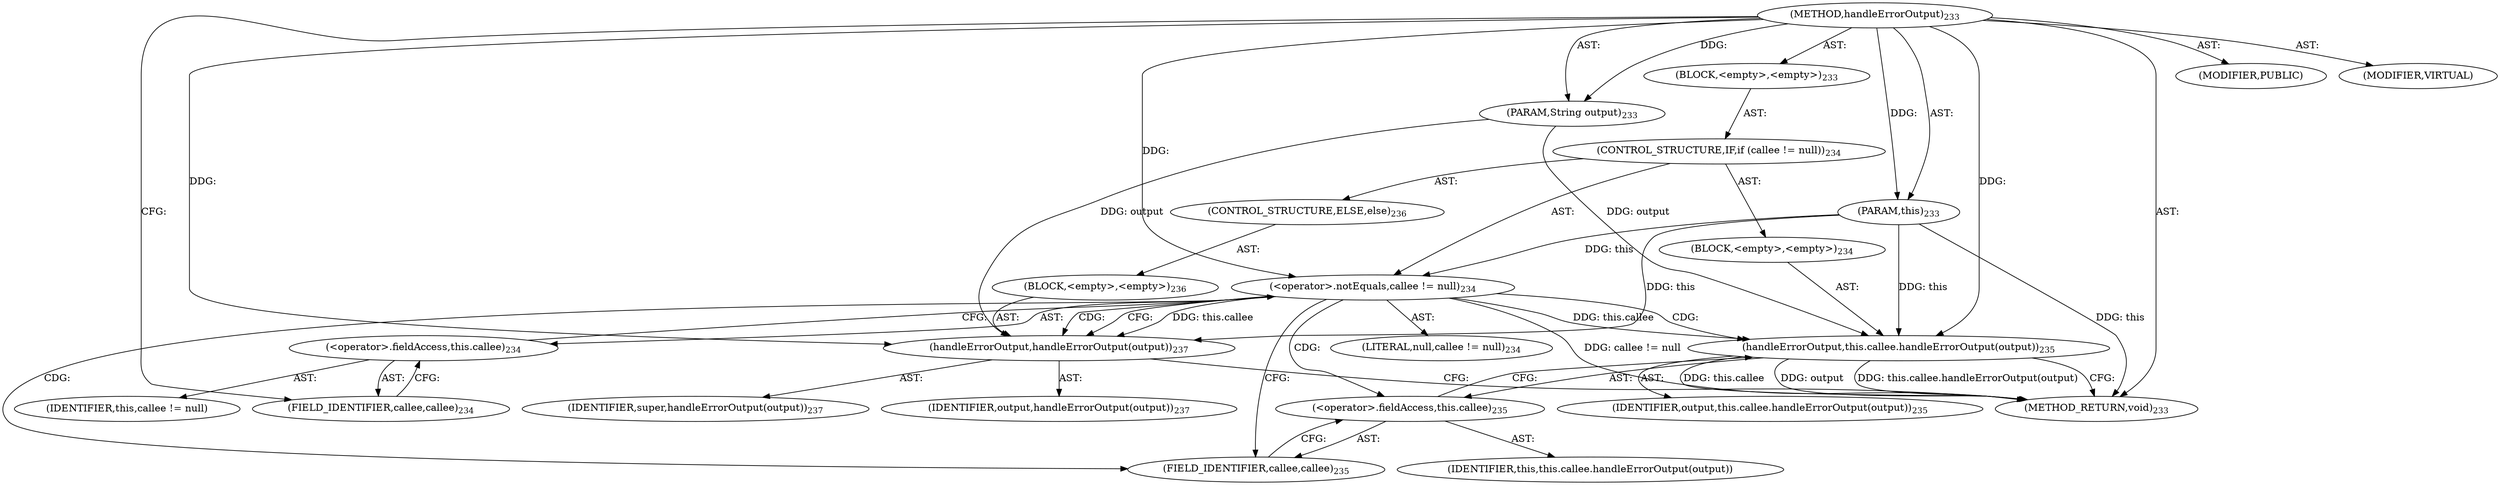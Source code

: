 digraph "handleErrorOutput" {  
"111669149707" [label = <(METHOD,handleErrorOutput)<SUB>233</SUB>> ]
"115964117013" [label = <(PARAM,this)<SUB>233</SUB>> ]
"115964117014" [label = <(PARAM,String output)<SUB>233</SUB>> ]
"25769803799" [label = <(BLOCK,&lt;empty&gt;,&lt;empty&gt;)<SUB>233</SUB>> ]
"47244640267" [label = <(CONTROL_STRUCTURE,IF,if (callee != null))<SUB>234</SUB>> ]
"30064771149" [label = <(&lt;operator&gt;.notEquals,callee != null)<SUB>234</SUB>> ]
"30064771150" [label = <(&lt;operator&gt;.fieldAccess,this.callee)<SUB>234</SUB>> ]
"68719476797" [label = <(IDENTIFIER,this,callee != null)> ]
"55834574878" [label = <(FIELD_IDENTIFIER,callee,callee)<SUB>234</SUB>> ]
"90194313227" [label = <(LITERAL,null,callee != null)<SUB>234</SUB>> ]
"25769803800" [label = <(BLOCK,&lt;empty&gt;,&lt;empty&gt;)<SUB>234</SUB>> ]
"30064771151" [label = <(handleErrorOutput,this.callee.handleErrorOutput(output))<SUB>235</SUB>> ]
"30064771152" [label = <(&lt;operator&gt;.fieldAccess,this.callee)<SUB>235</SUB>> ]
"68719476798" [label = <(IDENTIFIER,this,this.callee.handleErrorOutput(output))> ]
"55834574879" [label = <(FIELD_IDENTIFIER,callee,callee)<SUB>235</SUB>> ]
"68719476799" [label = <(IDENTIFIER,output,this.callee.handleErrorOutput(output))<SUB>235</SUB>> ]
"47244640268" [label = <(CONTROL_STRUCTURE,ELSE,else)<SUB>236</SUB>> ]
"25769803801" [label = <(BLOCK,&lt;empty&gt;,&lt;empty&gt;)<SUB>236</SUB>> ]
"30064771153" [label = <(handleErrorOutput,handleErrorOutput(output))<SUB>237</SUB>> ]
"68719476800" [label = <(IDENTIFIER,super,handleErrorOutput(output))<SUB>237</SUB>> ]
"68719476801" [label = <(IDENTIFIER,output,handleErrorOutput(output))<SUB>237</SUB>> ]
"133143986202" [label = <(MODIFIER,PUBLIC)> ]
"133143986203" [label = <(MODIFIER,VIRTUAL)> ]
"128849018891" [label = <(METHOD_RETURN,void)<SUB>233</SUB>> ]
  "111669149707" -> "115964117013"  [ label = "AST: "] 
  "111669149707" -> "115964117014"  [ label = "AST: "] 
  "111669149707" -> "25769803799"  [ label = "AST: "] 
  "111669149707" -> "133143986202"  [ label = "AST: "] 
  "111669149707" -> "133143986203"  [ label = "AST: "] 
  "111669149707" -> "128849018891"  [ label = "AST: "] 
  "25769803799" -> "47244640267"  [ label = "AST: "] 
  "47244640267" -> "30064771149"  [ label = "AST: "] 
  "47244640267" -> "25769803800"  [ label = "AST: "] 
  "47244640267" -> "47244640268"  [ label = "AST: "] 
  "30064771149" -> "30064771150"  [ label = "AST: "] 
  "30064771149" -> "90194313227"  [ label = "AST: "] 
  "30064771150" -> "68719476797"  [ label = "AST: "] 
  "30064771150" -> "55834574878"  [ label = "AST: "] 
  "25769803800" -> "30064771151"  [ label = "AST: "] 
  "30064771151" -> "30064771152"  [ label = "AST: "] 
  "30064771151" -> "68719476799"  [ label = "AST: "] 
  "30064771152" -> "68719476798"  [ label = "AST: "] 
  "30064771152" -> "55834574879"  [ label = "AST: "] 
  "47244640268" -> "25769803801"  [ label = "AST: "] 
  "25769803801" -> "30064771153"  [ label = "AST: "] 
  "30064771153" -> "68719476800"  [ label = "AST: "] 
  "30064771153" -> "68719476801"  [ label = "AST: "] 
  "30064771149" -> "55834574879"  [ label = "CFG: "] 
  "30064771149" -> "30064771153"  [ label = "CFG: "] 
  "30064771150" -> "30064771149"  [ label = "CFG: "] 
  "30064771151" -> "128849018891"  [ label = "CFG: "] 
  "55834574878" -> "30064771150"  [ label = "CFG: "] 
  "30064771152" -> "30064771151"  [ label = "CFG: "] 
  "30064771153" -> "128849018891"  [ label = "CFG: "] 
  "55834574879" -> "30064771152"  [ label = "CFG: "] 
  "111669149707" -> "55834574878"  [ label = "CFG: "] 
  "115964117013" -> "128849018891"  [ label = "DDG: this"] 
  "30064771149" -> "128849018891"  [ label = "DDG: callee != null"] 
  "30064771151" -> "128849018891"  [ label = "DDG: this.callee"] 
  "30064771151" -> "128849018891"  [ label = "DDG: output"] 
  "30064771151" -> "128849018891"  [ label = "DDG: this.callee.handleErrorOutput(output)"] 
  "111669149707" -> "115964117013"  [ label = "DDG: "] 
  "111669149707" -> "115964117014"  [ label = "DDG: "] 
  "115964117013" -> "30064771149"  [ label = "DDG: this"] 
  "111669149707" -> "30064771149"  [ label = "DDG: "] 
  "115964117013" -> "30064771151"  [ label = "DDG: this"] 
  "30064771149" -> "30064771151"  [ label = "DDG: this.callee"] 
  "115964117014" -> "30064771151"  [ label = "DDG: output"] 
  "111669149707" -> "30064771151"  [ label = "DDG: "] 
  "115964117013" -> "30064771153"  [ label = "DDG: this"] 
  "30064771149" -> "30064771153"  [ label = "DDG: this.callee"] 
  "111669149707" -> "30064771153"  [ label = "DDG: "] 
  "115964117014" -> "30064771153"  [ label = "DDG: output"] 
  "30064771149" -> "55834574879"  [ label = "CDG: "] 
  "30064771149" -> "30064771153"  [ label = "CDG: "] 
  "30064771149" -> "30064771152"  [ label = "CDG: "] 
  "30064771149" -> "30064771151"  [ label = "CDG: "] 
}
